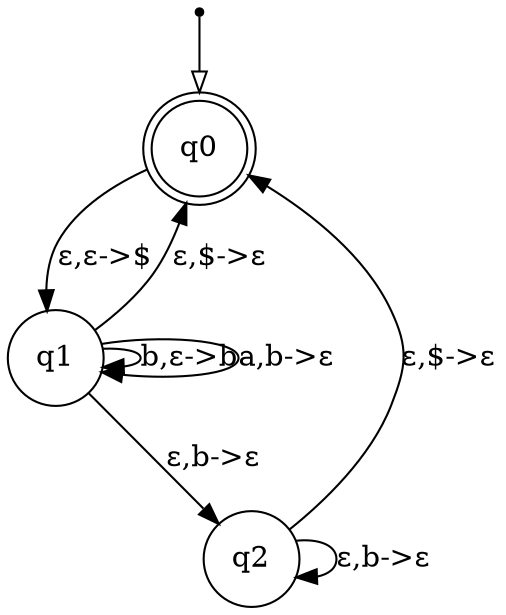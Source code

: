 digraph {
  node [shape=point]; __start;
  node [shape = doublecircle]; q0;
  node [shape = circle]; q1;
  node [shape = circle]; q2;

  __start -> q0 [arrowhead = empty];
  q0 -> q1 [label = "ε,ε->$"];
  q1 -> q0 [label = "ε,$->ε"];
  q1 -> q1 [label = "b,ε->b"];
  q1 -> q1 [label = "a,b->ε"];
  q1 -> q2 [label = "ε,b->ε"];
  q2 -> q2 [label = "ε,b->ε"];
  q2 -> q0 [label = "ε,$->ε"];
}